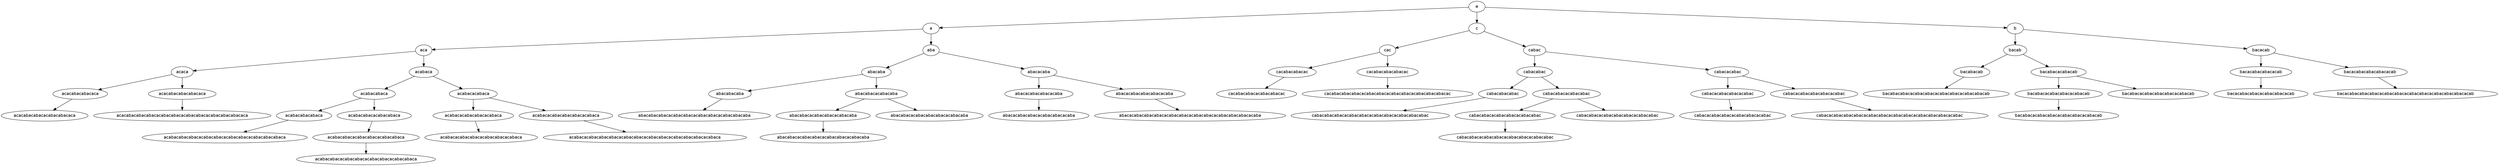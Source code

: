 digraph G {
node [fontname = "DejaVuSans"];
e -> a;
e -> c;
e -> b;
a -> aca;
a -> aba;
aca -> acaca;
aca -> acabaca;
acaca -> acacabacabacaca;
acaca -> acacabacabacabacaca;
acacabacabacaca -> acacabacabacacabacabacaca;
acacabacabacabacaca -> acacabacabacabacacabacabacacabacabacacabacabacabacaca;
acabaca -> acabacabaca;
acabaca -> acabacacabaca;
acabacabaca -> acabacabacabaca;
acabacabaca -> acabacabacacabacabaca;
acabacabacabaca -> acabacabacabacacabacabacacabacabacacabacabacabaca;
acabacabacacabacabaca -> acabacabacacabacabacacabacabaca;
acabacabacacabacabacacabacabaca -> acabacabacacabacabacacabacabacacabacabaca;
acabacacabaca -> acabacacabacabacacabaca;
acabacacabaca -> acabacacabacabacabacacabaca;
acabacacabacabacacabaca -> acabacacabacabacacabacabacacabaca;
acabacacabacabacabacacabaca -> acabacacabacabacabacacabacabacacabacabacacabacabacabacacabaca;
aba -> abacaba;
aba -> abacacaba;
abacaba -> abacabacaba;
abacaba -> abacabacacabacaba;
abacabacaba -> abacabacabacacabacabacacabacabacacabacabacaba;
abacabacacabacaba -> abacabacacabacabacacabacaba;
abacabacacabacaba -> abacabacacabacabacabacacabacaba;
abacabacacabacabacacabacaba -> abacabacacabacabacacabacabacacabacaba;
abacacaba -> abacacabacabacacaba;
abacacaba -> abacacabacabacabacacaba;
abacacabacabacacaba -> abacacabacabacacabacabacacaba;
abacacabacabacabacacaba -> abacacabacabacabacacabacabacacabacabacacabacabacabacacaba;
c -> cac;
c -> cabac;
cac -> cacabacabacac;
cac -> cacabacabacabacac;
cacabacabacac -> cacabacabacacabacabacac;
cacabacabacabacac -> cacabacabacabacacabacabacacabacabacacabacabacabacac;
cabac -> cabacabac;
cabac -> cabacacabac;
cabacabac -> cabacabacabac;
cabacabac -> cabacabacacabacabac;
cabacabacabac -> cabacabacabacacabacabacacabacabacacabacabacabac;
cabacabacacabacabac -> cabacabacacabacabacacabacabac;
cabacabacacabacabac -> cabacabacacabacabacabacacabacabac;
cabacabacacabacabacacabacabac -> cabacabacacabacabacacabacabacacabacabac;
cabacacabac -> cabacacabacabacacabac;
cabacacabac -> cabacacabacabacabacacabac;
cabacacabacabacacabac -> cabacacabacabacacabacabacacabac;
cabacacabacabacabacacabac -> cabacacabacabacabacacabacabacacabacabacacabacabacabacacabac;
b -> bacab;
b -> bacacab;
bacab -> bacabacab;
bacab -> bacabacacabacab;
bacabacab -> bacabacabacacabacabacacabacabacacabacabacab;
bacabacacabacab -> bacabacacabacabacacabacab;
bacabacacabacab -> bacabacacabacabacabacacabacab;
bacabacacabacabacacabacab -> bacabacacabacabacacabacabacacabacab;
bacacab -> bacacabacabacacab;
bacacab -> bacacabacabacabacacab;
bacacabacabacacab -> bacacabacabacacabacabacacab;
bacacabacabacabacacab -> bacacabacabacabacacabacabacacabacabacacabacabacabacacab;
}
